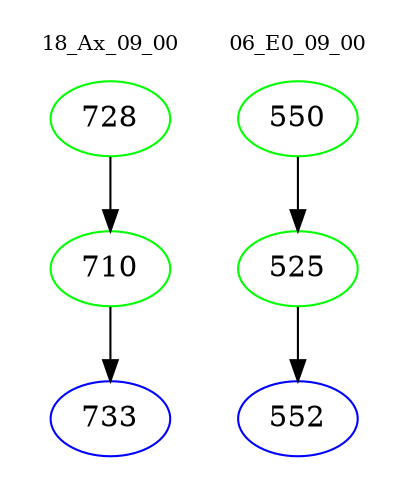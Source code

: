 digraph{
subgraph cluster_0 {
color = white
label = "18_Ax_09_00";
fontsize=10;
T0_728 [label="728", color="green"]
T0_728 -> T0_710 [color="black"]
T0_710 [label="710", color="green"]
T0_710 -> T0_733 [color="black"]
T0_733 [label="733", color="blue"]
}
subgraph cluster_1 {
color = white
label = "06_E0_09_00";
fontsize=10;
T1_550 [label="550", color="green"]
T1_550 -> T1_525 [color="black"]
T1_525 [label="525", color="green"]
T1_525 -> T1_552 [color="black"]
T1_552 [label="552", color="blue"]
}
}
